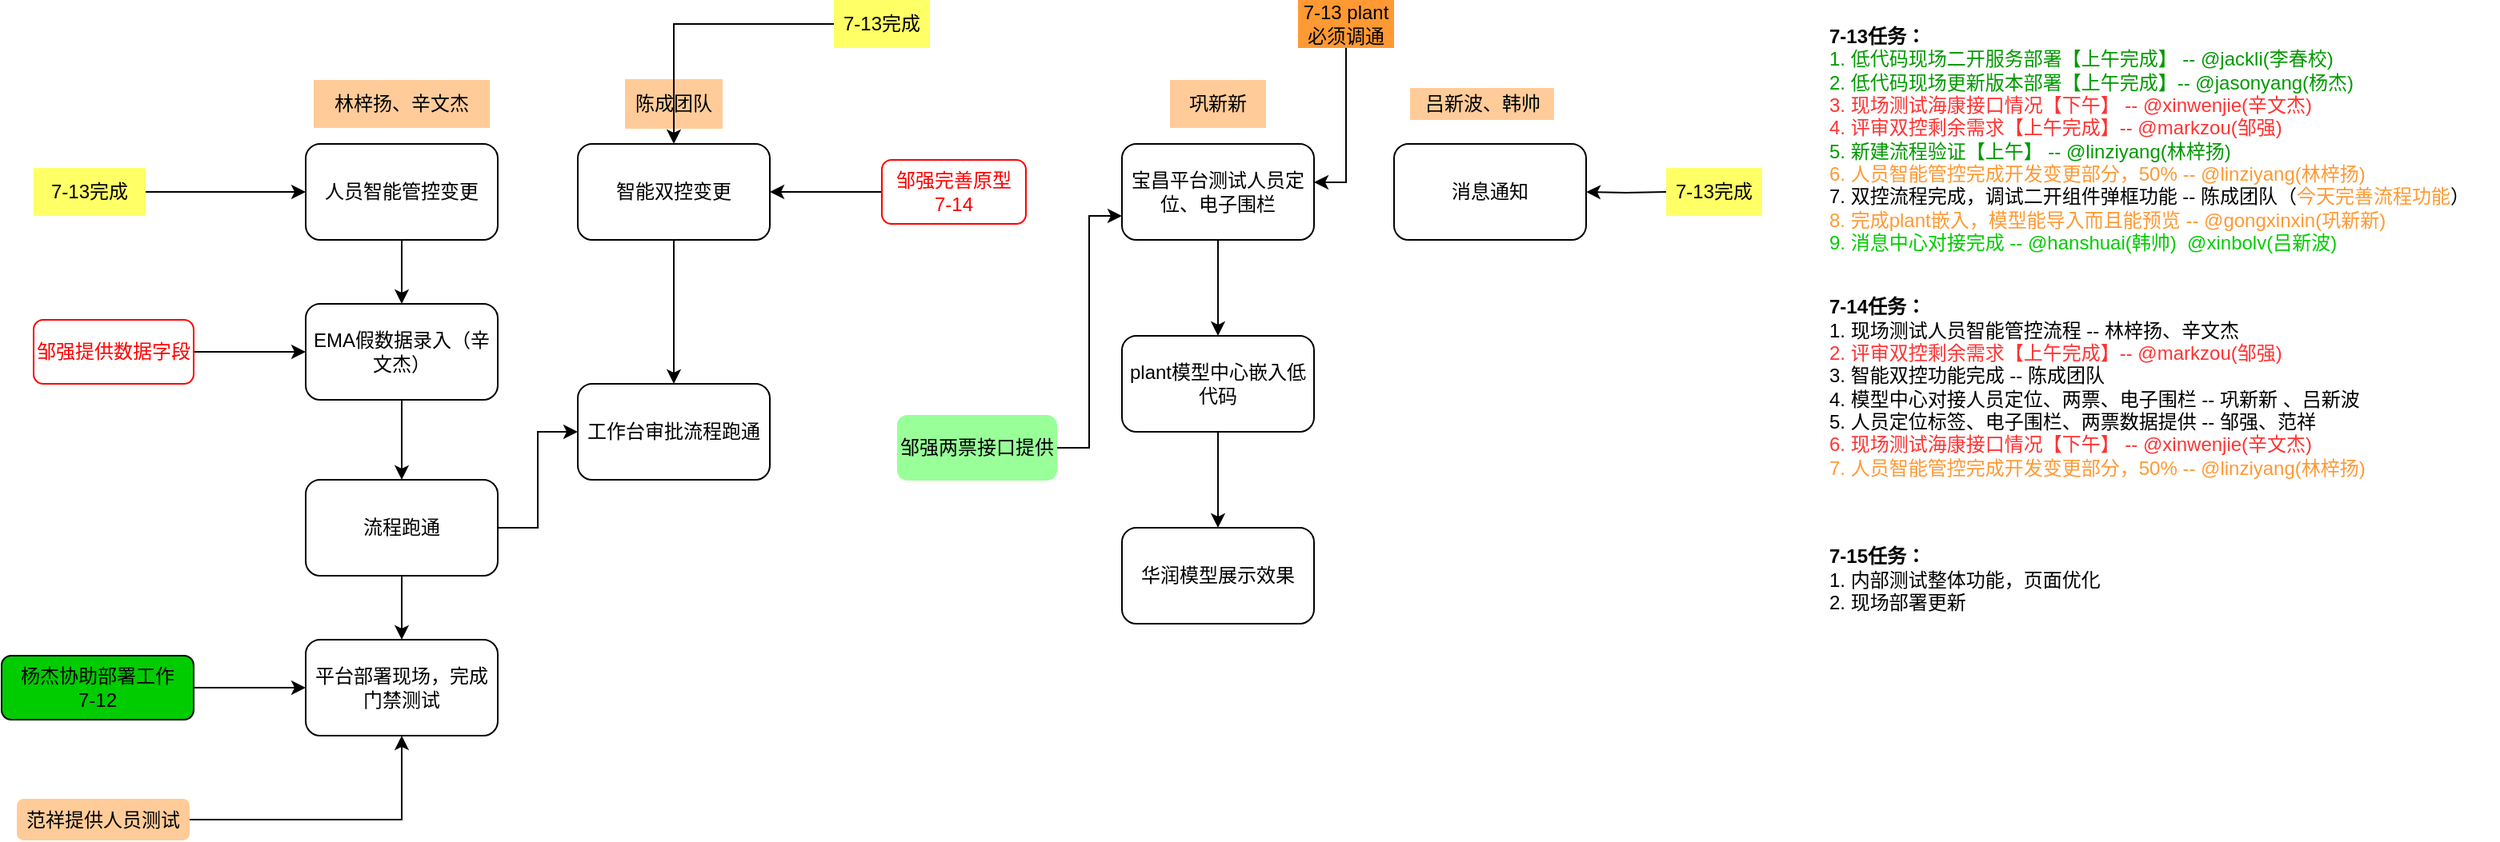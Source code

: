 <mxfile version="17.2.1" type="github">
  <diagram id="lrBe2s1Y0-TZEhEflH6y" name="第 1 页">
    <mxGraphModel dx="2361" dy="772" grid="1" gridSize="10" guides="1" tooltips="1" connect="1" arrows="1" fold="1" page="1" pageScale="1" pageWidth="827" pageHeight="1169" math="0" shadow="0">
      <root>
        <mxCell id="0" />
        <mxCell id="1" parent="0" />
        <mxCell id="8PWxZ2ZOjzzuAVCmJEXS-1" style="edgeStyle=orthogonalEdgeStyle;rounded=0;orthogonalLoop=1;jettySize=auto;html=1;entryX=0.5;entryY=0;entryDx=0;entryDy=0;" parent="1" source="8PWxZ2ZOjzzuAVCmJEXS-2" target="8PWxZ2ZOjzzuAVCmJEXS-4" edge="1">
          <mxGeometry relative="1" as="geometry" />
        </mxCell>
        <mxCell id="8PWxZ2ZOjzzuAVCmJEXS-2" value="人员智能管控变更" style="rounded=1;whiteSpace=wrap;html=1;" parent="1" vertex="1">
          <mxGeometry x="-340" y="130" width="120" height="60" as="geometry" />
        </mxCell>
        <mxCell id="8PWxZ2ZOjzzuAVCmJEXS-3" value="" style="edgeStyle=orthogonalEdgeStyle;rounded=0;orthogonalLoop=1;jettySize=auto;html=1;" parent="1" source="8PWxZ2ZOjzzuAVCmJEXS-4" target="8PWxZ2ZOjzzuAVCmJEXS-10" edge="1">
          <mxGeometry relative="1" as="geometry" />
        </mxCell>
        <mxCell id="8PWxZ2ZOjzzuAVCmJEXS-4" value="EMA假数据录入（辛文杰）" style="rounded=1;whiteSpace=wrap;html=1;" parent="1" vertex="1">
          <mxGeometry x="-340" y="230" width="120" height="60" as="geometry" />
        </mxCell>
        <mxCell id="8PWxZ2ZOjzzuAVCmJEXS-5" value="平台部署现场，完成门禁测试" style="rounded=1;whiteSpace=wrap;html=1;" parent="1" vertex="1">
          <mxGeometry x="-340" y="440" width="120" height="60" as="geometry" />
        </mxCell>
        <mxCell id="8PWxZ2ZOjzzuAVCmJEXS-6" style="edgeStyle=orthogonalEdgeStyle;rounded=0;orthogonalLoop=1;jettySize=auto;html=1;entryX=0.5;entryY=0;entryDx=0;entryDy=0;" parent="1" source="8PWxZ2ZOjzzuAVCmJEXS-7" target="8PWxZ2ZOjzzuAVCmJEXS-12" edge="1">
          <mxGeometry relative="1" as="geometry" />
        </mxCell>
        <mxCell id="8PWxZ2ZOjzzuAVCmJEXS-7" value="宝昌平台测试人员定位、电子围栏" style="rounded=1;whiteSpace=wrap;html=1;" parent="1" vertex="1">
          <mxGeometry x="170" y="130" width="120" height="60" as="geometry" />
        </mxCell>
        <mxCell id="8PWxZ2ZOjzzuAVCmJEXS-8" value="" style="edgeStyle=orthogonalEdgeStyle;rounded=0;orthogonalLoop=1;jettySize=auto;html=1;" parent="1" source="8PWxZ2ZOjzzuAVCmJEXS-10" target="8PWxZ2ZOjzzuAVCmJEXS-5" edge="1">
          <mxGeometry relative="1" as="geometry" />
        </mxCell>
        <mxCell id="8PWxZ2ZOjzzuAVCmJEXS-9" style="edgeStyle=orthogonalEdgeStyle;rounded=0;orthogonalLoop=1;jettySize=auto;html=1;entryX=0;entryY=0.5;entryDx=0;entryDy=0;" parent="1" source="8PWxZ2ZOjzzuAVCmJEXS-10" target="8PWxZ2ZOjzzuAVCmJEXS-16" edge="1">
          <mxGeometry relative="1" as="geometry" />
        </mxCell>
        <mxCell id="8PWxZ2ZOjzzuAVCmJEXS-10" value="流程跑通" style="rounded=1;whiteSpace=wrap;html=1;" parent="1" vertex="1">
          <mxGeometry x="-340" y="340" width="120" height="60" as="geometry" />
        </mxCell>
        <mxCell id="8PWxZ2ZOjzzuAVCmJEXS-11" style="edgeStyle=orthogonalEdgeStyle;rounded=0;orthogonalLoop=1;jettySize=auto;html=1;entryX=0.5;entryY=0;entryDx=0;entryDy=0;" parent="1" source="8PWxZ2ZOjzzuAVCmJEXS-12" target="8PWxZ2ZOjzzuAVCmJEXS-13" edge="1">
          <mxGeometry relative="1" as="geometry" />
        </mxCell>
        <mxCell id="8PWxZ2ZOjzzuAVCmJEXS-12" value="plant模型中心嵌入低代码" style="rounded=1;whiteSpace=wrap;html=1;" parent="1" vertex="1">
          <mxGeometry x="170" y="250" width="120" height="60" as="geometry" />
        </mxCell>
        <mxCell id="8PWxZ2ZOjzzuAVCmJEXS-13" value="华润模型展示效果" style="rounded=1;whiteSpace=wrap;html=1;" parent="1" vertex="1">
          <mxGeometry x="170" y="370" width="120" height="60" as="geometry" />
        </mxCell>
        <mxCell id="8PWxZ2ZOjzzuAVCmJEXS-14" value="" style="edgeStyle=orthogonalEdgeStyle;rounded=0;orthogonalLoop=1;jettySize=auto;html=1;entryX=0.5;entryY=0;entryDx=0;entryDy=0;" parent="1" source="8PWxZ2ZOjzzuAVCmJEXS-15" target="8PWxZ2ZOjzzuAVCmJEXS-16" edge="1">
          <mxGeometry relative="1" as="geometry">
            <mxPoint x="-80" y="250" as="targetPoint" />
          </mxGeometry>
        </mxCell>
        <mxCell id="8PWxZ2ZOjzzuAVCmJEXS-15" value="智能双控变更" style="rounded=1;whiteSpace=wrap;html=1;" parent="1" vertex="1">
          <mxGeometry x="-170" y="130" width="120" height="60" as="geometry" />
        </mxCell>
        <mxCell id="8PWxZ2ZOjzzuAVCmJEXS-16" value="工作台审批流程跑通" style="whiteSpace=wrap;html=1;rounded=1;" parent="1" vertex="1">
          <mxGeometry x="-170" y="280" width="120" height="60" as="geometry" />
        </mxCell>
        <mxCell id="8PWxZ2ZOjzzuAVCmJEXS-17" value="巩新新" style="text;html=1;strokeColor=none;fillColor=#FFCC99;align=center;verticalAlign=middle;whiteSpace=wrap;rounded=0;" parent="1" vertex="1">
          <mxGeometry x="200" y="90" width="60" height="30" as="geometry" />
        </mxCell>
        <mxCell id="8PWxZ2ZOjzzuAVCmJEXS-18" value="林梓扬、辛文杰" style="text;html=1;strokeColor=none;fillColor=#FFCC99;align=center;verticalAlign=middle;whiteSpace=wrap;rounded=0;shadow=0;" parent="1" vertex="1">
          <mxGeometry x="-335" y="90" width="110" height="30" as="geometry" />
        </mxCell>
        <mxCell id="8PWxZ2ZOjzzuAVCmJEXS-19" value="陈成团队" style="text;html=1;strokeColor=#FFCC99;fillColor=#FFCC99;align=center;verticalAlign=middle;whiteSpace=wrap;rounded=0;" parent="1" vertex="1">
          <mxGeometry x="-140" y="90" width="60" height="30" as="geometry" />
        </mxCell>
        <mxCell id="8PWxZ2ZOjzzuAVCmJEXS-20" value="消息通知" style="rounded=1;whiteSpace=wrap;html=1;" parent="1" vertex="1">
          <mxGeometry x="340" y="130" width="120" height="60" as="geometry" />
        </mxCell>
        <mxCell id="8PWxZ2ZOjzzuAVCmJEXS-21" value="吕新波、韩帅" style="text;html=1;align=center;verticalAlign=middle;resizable=0;points=[];autosize=1;strokeColor=none;fillColor=#FFCC99;" parent="1" vertex="1">
          <mxGeometry x="350" y="95" width="90" height="20" as="geometry" />
        </mxCell>
        <mxCell id="8PWxZ2ZOjzzuAVCmJEXS-28" style="edgeStyle=orthogonalEdgeStyle;rounded=0;orthogonalLoop=1;jettySize=auto;html=1;entryX=0;entryY=0.5;entryDx=0;entryDy=0;" parent="1" source="8PWxZ2ZOjzzuAVCmJEXS-29" target="8PWxZ2ZOjzzuAVCmJEXS-4" edge="1">
          <mxGeometry relative="1" as="geometry" />
        </mxCell>
        <mxCell id="8PWxZ2ZOjzzuAVCmJEXS-29" value="&lt;font color=&quot;#ff0000&quot;&gt;邹强提供数据字段&lt;/font&gt;" style="rounded=1;whiteSpace=wrap;html=1;strokeColor=#FF0000;" parent="1" vertex="1">
          <mxGeometry x="-510" y="240" width="100" height="40" as="geometry" />
        </mxCell>
        <mxCell id="8PWxZ2ZOjzzuAVCmJEXS-31" style="edgeStyle=orthogonalEdgeStyle;rounded=0;orthogonalLoop=1;jettySize=auto;html=1;entryX=1;entryY=0.5;entryDx=0;entryDy=0;fontColor=#FF0000;" parent="1" source="8PWxZ2ZOjzzuAVCmJEXS-32" target="8PWxZ2ZOjzzuAVCmJEXS-15" edge="1">
          <mxGeometry relative="1" as="geometry" />
        </mxCell>
        <mxCell id="8PWxZ2ZOjzzuAVCmJEXS-32" value="&lt;font color=&quot;#ff0000&quot;&gt;邹强完善原型&lt;br&gt;7-14&lt;/font&gt;" style="rounded=1;whiteSpace=wrap;html=1;strokeColor=#FF0000;" parent="1" vertex="1">
          <mxGeometry x="20" y="140" width="90" height="40" as="geometry" />
        </mxCell>
        <mxCell id="8PWxZ2ZOjzzuAVCmJEXS-33" style="edgeStyle=orthogonalEdgeStyle;rounded=0;orthogonalLoop=1;jettySize=auto;html=1;entryX=0;entryY=0.75;entryDx=0;entryDy=0;fontColor=#FF0000;" parent="1" source="8PWxZ2ZOjzzuAVCmJEXS-34" target="8PWxZ2ZOjzzuAVCmJEXS-7" edge="1">
          <mxGeometry relative="1" as="geometry" />
        </mxCell>
        <mxCell id="8PWxZ2ZOjzzuAVCmJEXS-34" value="&lt;font color=&quot;#000000&quot;&gt;邹强两票接口提供&lt;/font&gt;" style="rounded=1;whiteSpace=wrap;html=1;fontColor=#FF0000;strokeColor=#99FF99;fillColor=#99FF99;" parent="1" vertex="1">
          <mxGeometry x="30" y="300" width="99" height="40" as="geometry" />
        </mxCell>
        <mxCell id="8PWxZ2ZOjzzuAVCmJEXS-35" value="" style="edgeStyle=orthogonalEdgeStyle;rounded=0;orthogonalLoop=1;jettySize=auto;html=1;fontColor=#000000;" parent="1" source="8PWxZ2ZOjzzuAVCmJEXS-36" target="8PWxZ2ZOjzzuAVCmJEXS-5" edge="1">
          <mxGeometry relative="1" as="geometry" />
        </mxCell>
        <mxCell id="8PWxZ2ZOjzzuAVCmJEXS-36" value="&lt;font color=&quot;#000000&quot;&gt;杨杰协助部署工作&lt;br&gt;7-12&lt;br&gt;&lt;/font&gt;" style="rounded=1;whiteSpace=wrap;html=1;fontColor=#FF0000;strokeColor=#000000;fillColor=#00CC00;" parent="1" vertex="1">
          <mxGeometry x="-530" y="450" width="120" height="40" as="geometry" />
        </mxCell>
        <mxCell id="8PWxZ2ZOjzzuAVCmJEXS-37" style="edgeStyle=orthogonalEdgeStyle;rounded=0;orthogonalLoop=1;jettySize=auto;html=1;fontColor=#000000;" parent="1" source="8PWxZ2ZOjzzuAVCmJEXS-38" target="8PWxZ2ZOjzzuAVCmJEXS-5" edge="1">
          <mxGeometry relative="1" as="geometry" />
        </mxCell>
        <mxCell id="8PWxZ2ZOjzzuAVCmJEXS-38" value="范祥提供人员测试" style="rounded=1;whiteSpace=wrap;html=1;shadow=0;fontColor=#000000;strokeColor=#FFCC99;fillColor=#FFCC99;" parent="1" vertex="1">
          <mxGeometry x="-520" y="540" width="107" height="25" as="geometry" />
        </mxCell>
        <mxCell id="8PWxZ2ZOjzzuAVCmJEXS-41" value="" style="edgeStyle=orthogonalEdgeStyle;rounded=0;orthogonalLoop=1;jettySize=auto;html=1;fontColor=#000000;" parent="1" target="8PWxZ2ZOjzzuAVCmJEXS-20" edge="1">
          <mxGeometry relative="1" as="geometry">
            <mxPoint x="510" y="160" as="sourcePoint" />
          </mxGeometry>
        </mxCell>
        <mxCell id="3v_MCyyfMN3TOqrQyFrj-1" value="7-13完成" style="text;html=1;strokeColor=none;fillColor=#FFFF66;align=center;verticalAlign=middle;whiteSpace=wrap;rounded=0;" vertex="1" parent="1">
          <mxGeometry x="510" y="145" width="60" height="30" as="geometry" />
        </mxCell>
        <mxCell id="3v_MCyyfMN3TOqrQyFrj-7" style="edgeStyle=orthogonalEdgeStyle;rounded=0;orthogonalLoop=1;jettySize=auto;html=1;" edge="1" parent="1" source="3v_MCyyfMN3TOqrQyFrj-2" target="8PWxZ2ZOjzzuAVCmJEXS-15">
          <mxGeometry relative="1" as="geometry" />
        </mxCell>
        <mxCell id="3v_MCyyfMN3TOqrQyFrj-2" value="7-13完成" style="text;html=1;strokeColor=none;fillColor=#FFFF66;align=center;verticalAlign=middle;whiteSpace=wrap;rounded=0;" vertex="1" parent="1">
          <mxGeometry x="-10" y="40" width="60" height="30" as="geometry" />
        </mxCell>
        <mxCell id="3v_MCyyfMN3TOqrQyFrj-5" style="edgeStyle=orthogonalEdgeStyle;rounded=0;orthogonalLoop=1;jettySize=auto;html=1;entryX=0;entryY=0.5;entryDx=0;entryDy=0;" edge="1" parent="1" source="3v_MCyyfMN3TOqrQyFrj-3" target="8PWxZ2ZOjzzuAVCmJEXS-2">
          <mxGeometry relative="1" as="geometry" />
        </mxCell>
        <mxCell id="3v_MCyyfMN3TOqrQyFrj-3" value="7-13完成" style="text;html=1;strokeColor=none;fillColor=#FFFF66;align=center;verticalAlign=middle;whiteSpace=wrap;rounded=0;" vertex="1" parent="1">
          <mxGeometry x="-510" y="145" width="70" height="30" as="geometry" />
        </mxCell>
        <mxCell id="3v_MCyyfMN3TOqrQyFrj-13" style="edgeStyle=orthogonalEdgeStyle;rounded=0;orthogonalLoop=1;jettySize=auto;html=1;entryX=1;entryY=0.4;entryDx=0;entryDy=0;entryPerimeter=0;" edge="1" parent="1" source="3v_MCyyfMN3TOqrQyFrj-11" target="8PWxZ2ZOjzzuAVCmJEXS-7">
          <mxGeometry relative="1" as="geometry" />
        </mxCell>
        <mxCell id="3v_MCyyfMN3TOqrQyFrj-11" value="7-13 plant必须调通" style="text;html=1;strokeColor=none;fillColor=#FF9933;align=center;verticalAlign=middle;whiteSpace=wrap;rounded=0;" vertex="1" parent="1">
          <mxGeometry x="280" y="40" width="60" height="30" as="geometry" />
        </mxCell>
        <mxCell id="3v_MCyyfMN3TOqrQyFrj-14" value="&lt;b&gt;&lt;br&gt;7-13任务：&lt;/b&gt;&lt;br&gt;&lt;font color=&quot;#009900&quot;&gt;1.&amp;nbsp;低代码现场二开服务部署【上午完成】&amp;nbsp;--&amp;nbsp;@jackli(李春校)&amp;nbsp;&amp;nbsp;&lt;br&gt;2.&amp;nbsp;低代码现场更新版本部署【上午完成】--&amp;nbsp;@jasonyang(杨杰)&amp;nbsp;&amp;nbsp;&lt;/font&gt;&lt;br&gt;&lt;font color=&quot;#ff3333&quot;&gt;3.&amp;nbsp;现场测试海康接口情况【下午】&amp;nbsp;--&amp;nbsp;@xinwenjie(辛文杰)&amp;nbsp;&amp;nbsp;&lt;/font&gt;&lt;br&gt;&lt;font color=&quot;#ff3333&quot;&gt;4.&amp;nbsp;评审双控剩余需求【上午完成】--&amp;nbsp;@markzou(邹强)&amp;nbsp;&lt;/font&gt;&amp;nbsp;&lt;br&gt;&lt;font color=&quot;#009900&quot;&gt;5.&amp;nbsp;新建流程验证【上午】&amp;nbsp;--&amp;nbsp;@linziyang(林梓扬)&amp;nbsp;&amp;nbsp;&lt;/font&gt;&lt;br&gt;&lt;font color=&quot;#ff9933&quot;&gt;6.&amp;nbsp;人员智能管控完成开发变更部分，50% --&amp;nbsp;@linziyang(林梓扬)&amp;nbsp;&amp;nbsp;&lt;/font&gt;&lt;br&gt;7.&amp;nbsp;双控流程完成，调试二开组件弹框功能&amp;nbsp;--&amp;nbsp;陈成团队（&lt;font color=&quot;#ff9933&quot;&gt;今天完善流程功能&lt;/font&gt;）&lt;br&gt;&lt;font color=&quot;#ff9933&quot;&gt;8.&amp;nbsp;完成plant嵌入，模型能导入而且能预览&amp;nbsp;--&amp;nbsp;@gongxinxin(巩新新)&lt;/font&gt;&amp;nbsp;&amp;nbsp;&lt;br&gt;&lt;font color=&quot;#00cc00&quot;&gt;9.&amp;nbsp;消息中心对接完成&amp;nbsp;--&amp;nbsp;@hanshuai(韩帅)&amp;nbsp;&amp;nbsp;@xinbolv(吕新波)&amp;nbsp;&amp;nbsp;&lt;/font&gt;" style="text;html=1;align=left;verticalAlign=middle;resizable=0;points=[];autosize=1;strokeColor=none;fillColor=none;fontColor=#000000;" vertex="1" parent="1">
          <mxGeometry x="610" y="40" width="420" height="160" as="geometry" />
        </mxCell>
        <mxCell id="3v_MCyyfMN3TOqrQyFrj-15" value="&lt;b&gt;&lt;br&gt;7-14任务：&lt;/b&gt;&lt;br&gt;1. 现场测试人员智能管控流程 -- 林梓扬、辛文杰&lt;br&gt;&lt;font color=&quot;#ff3333&quot;&gt;2.&amp;nbsp;评审双控剩余需求【上午完成】--&amp;nbsp;@markzou(邹强)&amp;nbsp;&lt;/font&gt;&amp;nbsp;&lt;br&gt;3. 智能双控功能完成 -- 陈成团队&amp;nbsp;&amp;nbsp;&lt;br&gt;4. 模型中心对接人员定位、两票、电子围栏 -- 巩新新 、吕新波&lt;br&gt;5. 人员定位标签、电子围栏、两票数据提供 -- 邹强、范祥&lt;br&gt;&lt;span style=&quot;color: rgb(255 , 51 , 51)&quot;&gt;6.&amp;nbsp;现场测试海康接口情况【下午】&amp;nbsp;--&amp;nbsp;@xinwenjie(辛文杰)&lt;br&gt;&lt;/span&gt;&lt;span style=&quot;color: rgb(255 , 153 , 51)&quot;&gt;7.&amp;nbsp;人员智能管控完成开发变更部分，50% --&amp;nbsp;@linziyang(林梓扬)&amp;nbsp;&amp;nbsp;&lt;/span&gt;&lt;span style=&quot;color: rgb(255 , 51 , 51)&quot;&gt;&amp;nbsp;&lt;/span&gt;" style="text;html=1;align=left;verticalAlign=middle;resizable=0;points=[];autosize=1;strokeColor=none;fillColor=none;fontColor=#000000;" vertex="1" parent="1">
          <mxGeometry x="610" y="210" width="360" height="130" as="geometry" />
        </mxCell>
        <mxCell id="3v_MCyyfMN3TOqrQyFrj-16" value="&lt;b&gt;&lt;br&gt;7-15任务：&lt;/b&gt;&lt;br&gt;1. 内部测试整体功能，页面优化&lt;br&gt;2. 现场部署更新" style="text;html=1;align=left;verticalAlign=middle;resizable=0;points=[];autosize=1;strokeColor=none;fillColor=none;fontColor=#000000;" vertex="1" parent="1">
          <mxGeometry x="610" y="365" width="190" height="60" as="geometry" />
        </mxCell>
      </root>
    </mxGraphModel>
  </diagram>
</mxfile>
